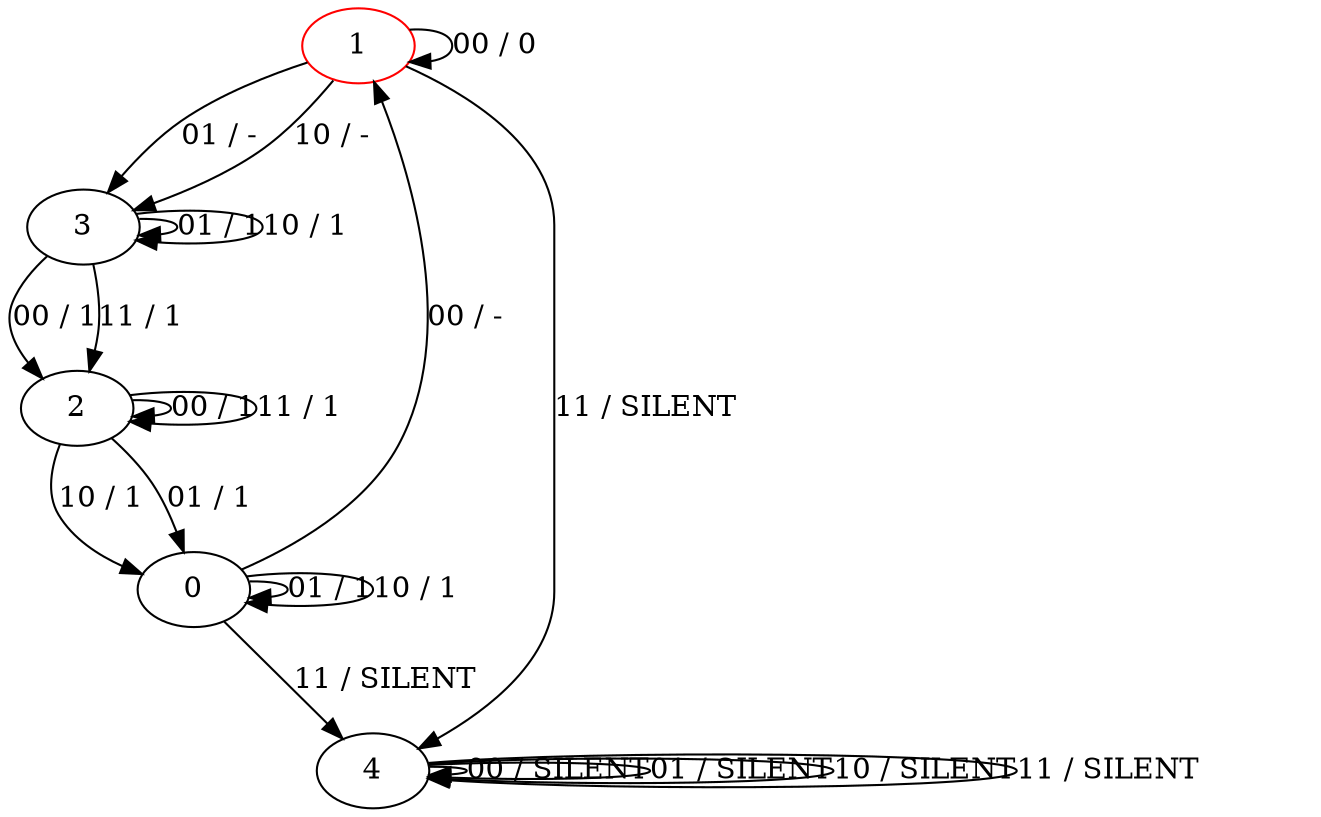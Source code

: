 digraph {
1 [color="red"]
0
2
3
4
1 -> 1 [label="00 / 0"]
1 -> 3 [label="01 / -"]
1 -> 3 [label="10 / -"]
1 -> 4 [label="11 / SILENT"]
0 -> 1 [label="00 / -"]
0 -> 0 [label="01 / 1"]
0 -> 0 [label="10 / 1"]
0 -> 4 [label="11 / SILENT"]
2 -> 2 [label="00 / 1"]
2 -> 0 [label="01 / 1"]
2 -> 0 [label="10 / 1"]
2 -> 2 [label="11 / 1"]
3 -> 2 [label="00 / 1"]
3 -> 3 [label="01 / 1"]
3 -> 3 [label="10 / 1"]
3 -> 2 [label="11 / 1"]
4 -> 4 [label="00 / SILENT"]
4 -> 4 [label="01 / SILENT"]
4 -> 4 [label="10 / SILENT"]
4 -> 4 [label="11 / SILENT"]
}
